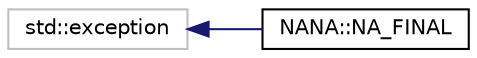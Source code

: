 digraph "类继承关系图"
{
 // LATEX_PDF_SIZE
  edge [fontname="Helvetica",fontsize="10",labelfontname="Helvetica",labelfontsize="10"];
  node [fontname="Helvetica",fontsize="10",shape=record];
  rankdir="LR";
  Node13 [label="std::exception",height=0.2,width=0.4,color="grey75", fillcolor="white", style="filled",tooltip=" "];
  Node13 -> Node0 [dir="back",color="midnightblue",fontsize="10",style="solid",fontname="Helvetica"];
  Node0 [label="NANA::NA_FINAL",height=0.2,width=0.4,color="black", fillcolor="white", style="filled",URL="$class_n_a_n_a_1_1_n_a___f_i_n_a_l.html",tooltip="用于异常抛出"];
}

